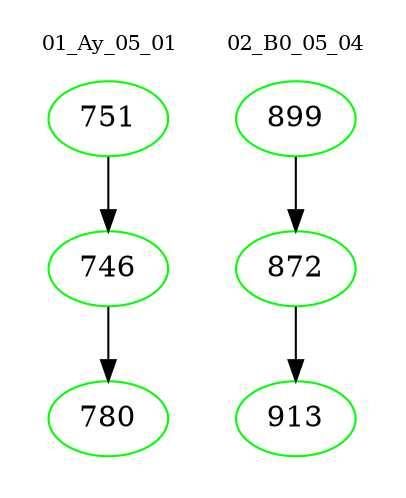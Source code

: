 digraph{
subgraph cluster_0 {
color = white
label = "01_Ay_05_01";
fontsize=10;
T0_751 [label="751", color="green"]
T0_751 -> T0_746 [color="black"]
T0_746 [label="746", color="green"]
T0_746 -> T0_780 [color="black"]
T0_780 [label="780", color="green"]
}
subgraph cluster_1 {
color = white
label = "02_B0_05_04";
fontsize=10;
T1_899 [label="899", color="green"]
T1_899 -> T1_872 [color="black"]
T1_872 [label="872", color="green"]
T1_872 -> T1_913 [color="black"]
T1_913 [label="913", color="green"]
}
}
